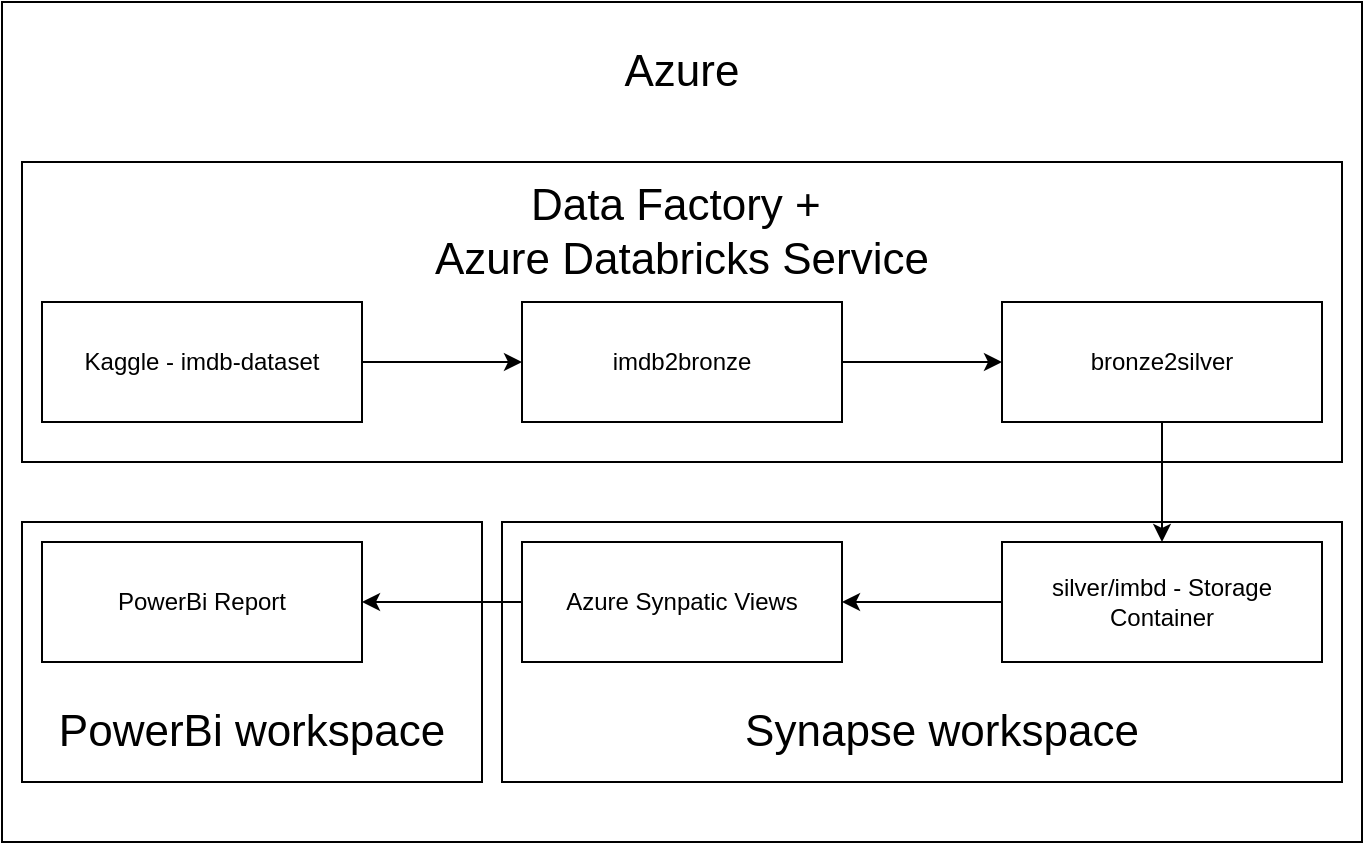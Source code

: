 <mxfile version="25.0.3">
  <diagram name="Page-1" id="4DAGTaixwOPanv6KF3jp">
    <mxGraphModel dx="1379" dy="749" grid="1" gridSize="10" guides="1" tooltips="1" connect="1" arrows="1" fold="1" page="1" pageScale="1" pageWidth="850" pageHeight="1100" math="0" shadow="0">
      <root>
        <mxCell id="0" />
        <mxCell id="1" parent="0" />
        <mxCell id="5YlCEHxEtvI5rABHhLr1-19" value="" style="rounded=0;whiteSpace=wrap;html=1;" vertex="1" parent="1">
          <mxGeometry x="20" y="170" width="680" height="420" as="geometry" />
        </mxCell>
        <mxCell id="5YlCEHxEtvI5rABHhLr1-17" value="" style="rounded=0;whiteSpace=wrap;html=1;" vertex="1" parent="1">
          <mxGeometry x="30" y="430" width="230" height="130" as="geometry" />
        </mxCell>
        <mxCell id="5YlCEHxEtvI5rABHhLr1-14" value="" style="rounded=0;whiteSpace=wrap;html=1;" vertex="1" parent="1">
          <mxGeometry x="270" y="430" width="420" height="130" as="geometry" />
        </mxCell>
        <mxCell id="5YlCEHxEtvI5rABHhLr1-12" value="" style="rounded=0;whiteSpace=wrap;html=1;align=center;" vertex="1" parent="1">
          <mxGeometry x="30" y="250" width="660" height="150" as="geometry" />
        </mxCell>
        <mxCell id="5YlCEHxEtvI5rABHhLr1-3" value="" style="edgeStyle=orthogonalEdgeStyle;rounded=0;orthogonalLoop=1;jettySize=auto;html=1;" edge="1" parent="1" source="5YlCEHxEtvI5rABHhLr1-1" target="5YlCEHxEtvI5rABHhLr1-2">
          <mxGeometry relative="1" as="geometry" />
        </mxCell>
        <mxCell id="5YlCEHxEtvI5rABHhLr1-1" value="Kaggle -&amp;nbsp;imdb-dataset" style="rounded=0;whiteSpace=wrap;html=1;" vertex="1" parent="1">
          <mxGeometry x="40" y="320" width="160" height="60" as="geometry" />
        </mxCell>
        <mxCell id="5YlCEHxEtvI5rABHhLr1-5" value="" style="edgeStyle=orthogonalEdgeStyle;rounded=0;orthogonalLoop=1;jettySize=auto;html=1;" edge="1" parent="1" source="5YlCEHxEtvI5rABHhLr1-2" target="5YlCEHxEtvI5rABHhLr1-4">
          <mxGeometry relative="1" as="geometry" />
        </mxCell>
        <mxCell id="5YlCEHxEtvI5rABHhLr1-2" value="imdb2bronze" style="rounded=0;whiteSpace=wrap;html=1;" vertex="1" parent="1">
          <mxGeometry x="280" y="320" width="160" height="60" as="geometry" />
        </mxCell>
        <mxCell id="5YlCEHxEtvI5rABHhLr1-7" value="" style="edgeStyle=orthogonalEdgeStyle;rounded=0;orthogonalLoop=1;jettySize=auto;html=1;" edge="1" parent="1" source="5YlCEHxEtvI5rABHhLr1-4" target="5YlCEHxEtvI5rABHhLr1-6">
          <mxGeometry relative="1" as="geometry" />
        </mxCell>
        <mxCell id="5YlCEHxEtvI5rABHhLr1-4" value="bronze2silver" style="rounded=0;whiteSpace=wrap;html=1;" vertex="1" parent="1">
          <mxGeometry x="520" y="320" width="160" height="60" as="geometry" />
        </mxCell>
        <mxCell id="5YlCEHxEtvI5rABHhLr1-9" value="" style="edgeStyle=orthogonalEdgeStyle;rounded=0;orthogonalLoop=1;jettySize=auto;html=1;" edge="1" parent="1" source="5YlCEHxEtvI5rABHhLr1-6" target="5YlCEHxEtvI5rABHhLr1-8">
          <mxGeometry relative="1" as="geometry" />
        </mxCell>
        <mxCell id="5YlCEHxEtvI5rABHhLr1-6" value="silver/imbd - Storage Container" style="rounded=0;whiteSpace=wrap;html=1;" vertex="1" parent="1">
          <mxGeometry x="520" y="440" width="160" height="60" as="geometry" />
        </mxCell>
        <mxCell id="5YlCEHxEtvI5rABHhLr1-11" value="" style="edgeStyle=orthogonalEdgeStyle;rounded=0;orthogonalLoop=1;jettySize=auto;html=1;" edge="1" parent="1" source="5YlCEHxEtvI5rABHhLr1-8" target="5YlCEHxEtvI5rABHhLr1-10">
          <mxGeometry relative="1" as="geometry" />
        </mxCell>
        <mxCell id="5YlCEHxEtvI5rABHhLr1-8" value="Azure Synpatic Views" style="rounded=0;whiteSpace=wrap;html=1;" vertex="1" parent="1">
          <mxGeometry x="280" y="440" width="160" height="60" as="geometry" />
        </mxCell>
        <mxCell id="5YlCEHxEtvI5rABHhLr1-10" value="PowerBi Report" style="rounded=0;whiteSpace=wrap;html=1;" vertex="1" parent="1">
          <mxGeometry x="40" y="440" width="160" height="60" as="geometry" />
        </mxCell>
        <mxCell id="5YlCEHxEtvI5rABHhLr1-13" value="&lt;font style=&quot;font-size: 22px;&quot;&gt;Data Factory +&amp;nbsp;&lt;/font&gt;&lt;div&gt;&lt;span style=&quot;font-size: 22px; background-color: initial;&quot;&gt;Azure Databricks Service&lt;/span&gt;&lt;/div&gt;" style="text;html=1;align=center;verticalAlign=middle;whiteSpace=wrap;rounded=0;" vertex="1" parent="1">
          <mxGeometry x="195" y="270" width="330" height="30" as="geometry" />
        </mxCell>
        <mxCell id="5YlCEHxEtvI5rABHhLr1-15" value="&lt;div&gt;&lt;span style=&quot;font-size: 22px; background-color: initial;&quot;&gt;Synapse workspace&lt;/span&gt;&lt;/div&gt;" style="text;html=1;align=center;verticalAlign=middle;whiteSpace=wrap;rounded=0;" vertex="1" parent="1">
          <mxGeometry x="370" y="520" width="240" height="30" as="geometry" />
        </mxCell>
        <mxCell id="5YlCEHxEtvI5rABHhLr1-18" value="&lt;div&gt;&lt;span style=&quot;font-size: 22px; background-color: initial;&quot;&gt;PowerBi workspace&lt;/span&gt;&lt;/div&gt;" style="text;html=1;align=center;verticalAlign=middle;whiteSpace=wrap;rounded=0;" vertex="1" parent="1">
          <mxGeometry x="25" y="520" width="240" height="30" as="geometry" />
        </mxCell>
        <mxCell id="5YlCEHxEtvI5rABHhLr1-20" value="&lt;span style=&quot;font-size: 22px;&quot;&gt;Azure&lt;/span&gt;" style="text;html=1;align=center;verticalAlign=middle;whiteSpace=wrap;rounded=0;" vertex="1" parent="1">
          <mxGeometry x="195" y="190" width="330" height="30" as="geometry" />
        </mxCell>
      </root>
    </mxGraphModel>
  </diagram>
</mxfile>
